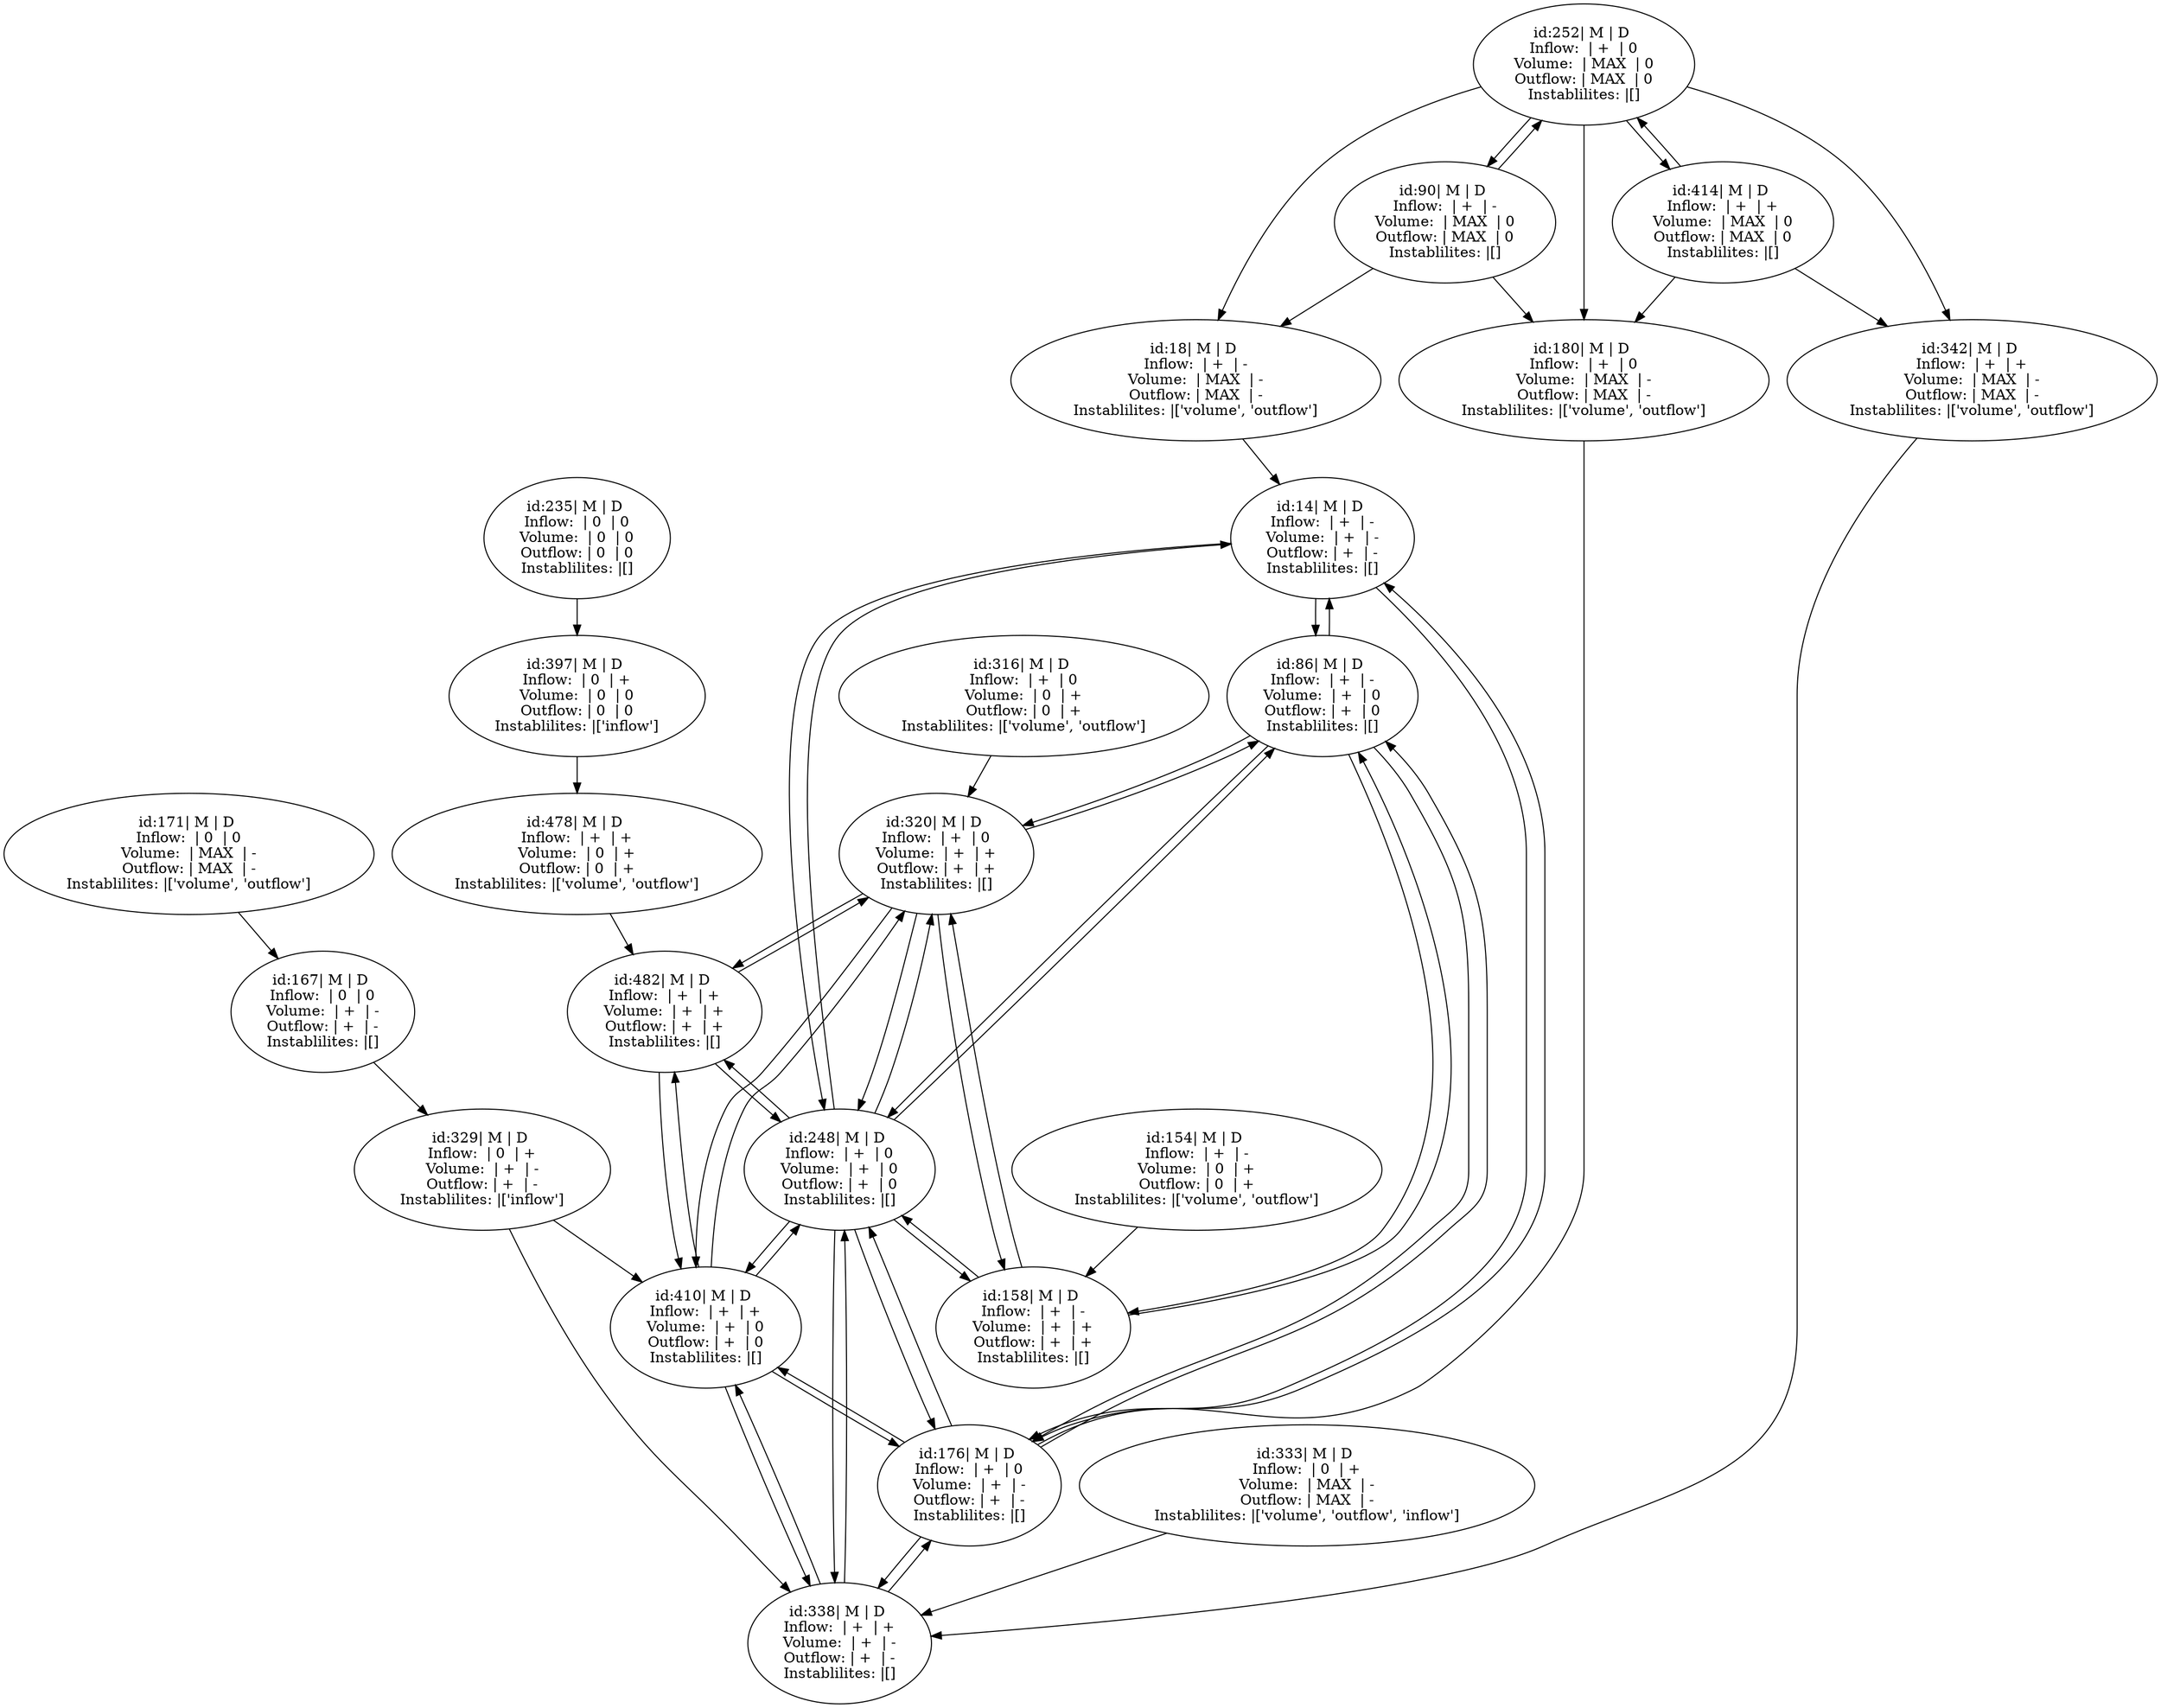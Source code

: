 digraph {
	14 [label="id:14| M | D 
Inflow:  | +  | -
Volume:  | +  | -
Outflow: | +  | -
Instablilites: |[]"]
	18 [label="id:18| M | D 
Inflow:  | +  | -
Volume:  | MAX  | -
Outflow: | MAX  | -
Instablilites: |['volume', 'outflow']"]
	86 [label="id:86| M | D 
Inflow:  | +  | -
Volume:  | +  | 0
Outflow: | +  | 0
Instablilites: |[]"]
	90 [label="id:90| M | D 
Inflow:  | +  | -
Volume:  | MAX  | 0
Outflow: | MAX  | 0
Instablilites: |[]"]
	154 [label="id:154| M | D 
Inflow:  | +  | -
Volume:  | 0  | +
Outflow: | 0  | +
Instablilites: |['volume', 'outflow']"]
	158 [label="id:158| M | D 
Inflow:  | +  | -
Volume:  | +  | +
Outflow: | +  | +
Instablilites: |[]"]
	167 [label="id:167| M | D 
Inflow:  | 0  | 0
Volume:  | +  | -
Outflow: | +  | -
Instablilites: |[]"]
	171 [label="id:171| M | D 
Inflow:  | 0  | 0
Volume:  | MAX  | -
Outflow: | MAX  | -
Instablilites: |['volume', 'outflow']"]
	176 [label="id:176| M | D 
Inflow:  | +  | 0
Volume:  | +  | -
Outflow: | +  | -
Instablilites: |[]"]
	180 [label="id:180| M | D 
Inflow:  | +  | 0
Volume:  | MAX  | -
Outflow: | MAX  | -
Instablilites: |['volume', 'outflow']"]
	235 [label="id:235| M | D 
Inflow:  | 0  | 0
Volume:  | 0  | 0
Outflow: | 0  | 0
Instablilites: |[]"]
	248 [label="id:248| M | D 
Inflow:  | +  | 0
Volume:  | +  | 0
Outflow: | +  | 0
Instablilites: |[]"]
	252 [label="id:252| M | D 
Inflow:  | +  | 0
Volume:  | MAX  | 0
Outflow: | MAX  | 0
Instablilites: |[]"]
	316 [label="id:316| M | D 
Inflow:  | +  | 0
Volume:  | 0  | +
Outflow: | 0  | +
Instablilites: |['volume', 'outflow']"]
	320 [label="id:320| M | D 
Inflow:  | +  | 0
Volume:  | +  | +
Outflow: | +  | +
Instablilites: |[]"]
	329 [label="id:329| M | D 
Inflow:  | 0  | +
Volume:  | +  | -
Outflow: | +  | -
Instablilites: |['inflow']"]
	333 [label="id:333| M | D 
Inflow:  | 0  | +
Volume:  | MAX  | -
Outflow: | MAX  | -
Instablilites: |['volume', 'outflow', 'inflow']"]
	338 [label="id:338| M | D 
Inflow:  | +  | +
Volume:  | +  | -
Outflow: | +  | -
Instablilites: |[]"]
	342 [label="id:342| M | D 
Inflow:  | +  | +
Volume:  | MAX  | -
Outflow: | MAX  | -
Instablilites: |['volume', 'outflow']"]
	397 [label="id:397| M | D 
Inflow:  | 0  | +
Volume:  | 0  | 0
Outflow: | 0  | 0
Instablilites: |['inflow']"]
	410 [label="id:410| M | D 
Inflow:  | +  | +
Volume:  | +  | 0
Outflow: | +  | 0
Instablilites: |[]"]
	414 [label="id:414| M | D 
Inflow:  | +  | +
Volume:  | MAX  | 0
Outflow: | MAX  | 0
Instablilites: |[]"]
	478 [label="id:478| M | D 
Inflow:  | +  | +
Volume:  | 0  | +
Outflow: | 0  | +
Instablilites: |['volume', 'outflow']"]
	482 [label="id:482| M | D 
Inflow:  | +  | +
Volume:  | +  | +
Outflow: | +  | +
Instablilites: |[]"]
		18 -> 14
		14 -> 86
		86 -> 14
		14 -> 176
		176 -> 14
		14 -> 248
		248 -> 14
		90 -> 18
		252 -> 18
		86 -> 158
		158 -> 86
		86 -> 176
		176 -> 86
		86 -> 248
		248 -> 86
		86 -> 320
		320 -> 86
		90 -> 180
		90 -> 252
		252 -> 90
		154 -> 158
		158 -> 248
		248 -> 158
		158 -> 320
		320 -> 158
		171 -> 167
		167 -> 329
		180 -> 176
		176 -> 248
		248 -> 176
		176 -> 338
		338 -> 176
		176 -> 410
		410 -> 176
		252 -> 180
		414 -> 180
		235 -> 397
		248 -> 320
		320 -> 248
		248 -> 338
		338 -> 248
		248 -> 410
		410 -> 248
		248 -> 482
		482 -> 248
		252 -> 342
		252 -> 414
		414 -> 252
		316 -> 320
		320 -> 410
		410 -> 320
		320 -> 482
		482 -> 320
		329 -> 338
		329 -> 410
		333 -> 338
		342 -> 338
		338 -> 410
		410 -> 338
		414 -> 342
		397 -> 478
		410 -> 482
		482 -> 410
		478 -> 482
}